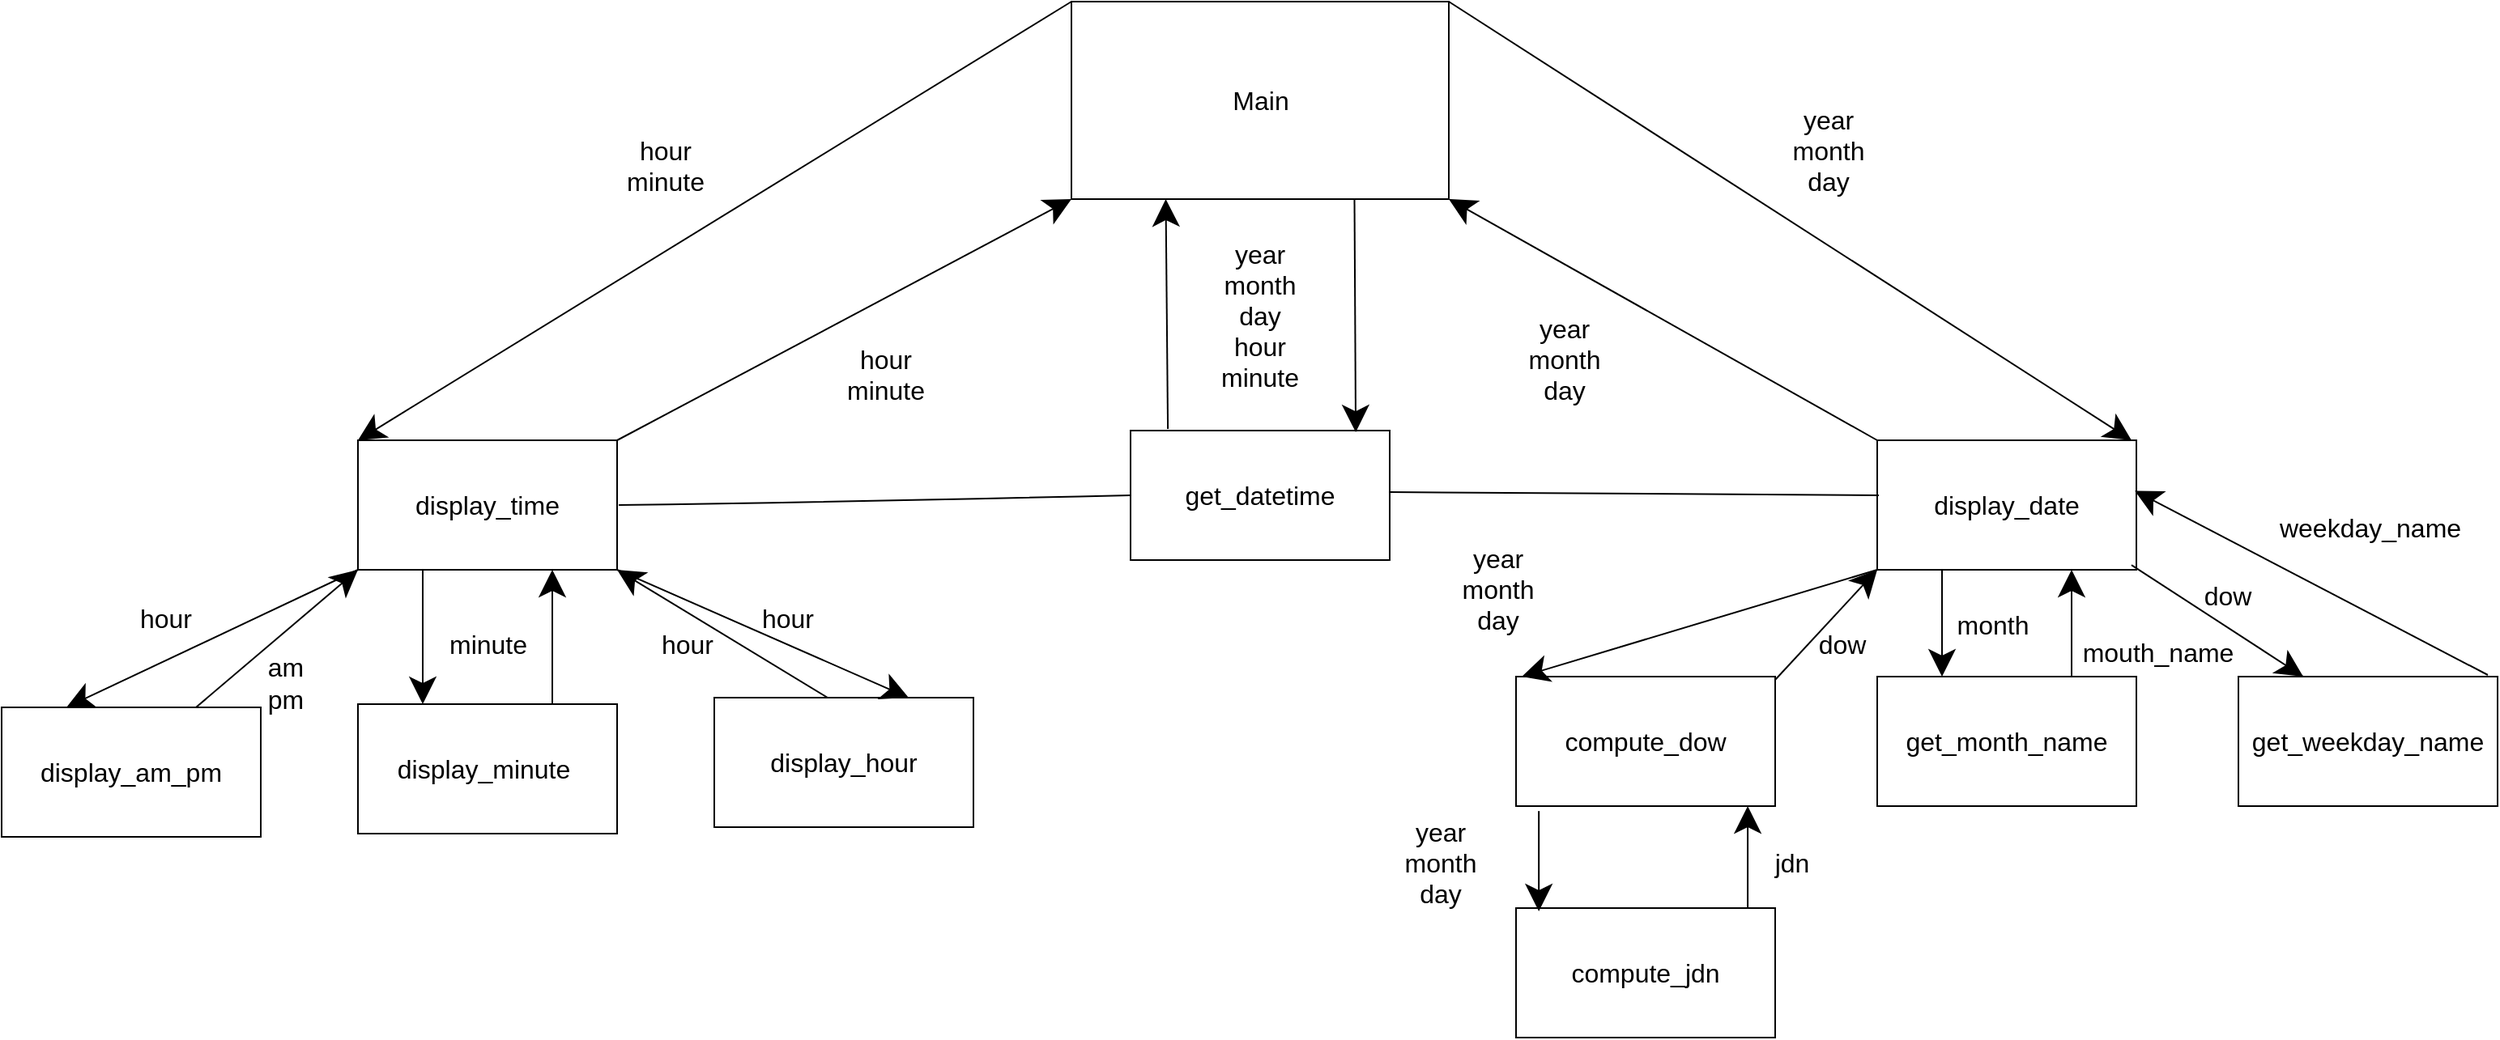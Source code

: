 <mxfile version="20.5.1" type="github">
  <diagram id="oOahcq4_Pp6_GOEeilTV" name="Page-1">
    <mxGraphModel dx="2009" dy="1089" grid="0" gridSize="10" guides="1" tooltips="1" connect="1" arrows="1" fold="1" page="0" pageScale="1" pageWidth="850" pageHeight="1100" math="0" shadow="0">
      <root>
        <mxCell id="0" />
        <mxCell id="1" parent="0" />
        <mxCell id="twSPOaEW0-we0ICEo5kl-1" value="get_datetime" style="rounded=0;whiteSpace=wrap;html=1;fontSize=16;" vertex="1" parent="1">
          <mxGeometry x="940" y="315" width="160" height="80" as="geometry" />
        </mxCell>
        <mxCell id="twSPOaEW0-we0ICEo5kl-2" value="compute_jdn" style="rounded=0;whiteSpace=wrap;html=1;fontSize=16;" vertex="1" parent="1">
          <mxGeometry x="1178" y="610" width="160" height="80" as="geometry" />
        </mxCell>
        <mxCell id="twSPOaEW0-we0ICEo5kl-3" value="compute_dow&lt;span style=&quot;caret-color: rgba(0, 0, 0, 0); color: rgba(0, 0, 0, 0); font-family: monospace; font-size: 0px; text-align: start;&quot;&gt;%3CmxGraphModel%3E%3Croot%3E%3CmxCell%20id%3D%220%22%2F%3E%3CmxCell%20id%3D%221%22%20parent%3D%220%22%2F%3E%3CmxCell%20id%3D%222%22%20value%3D%22get_datetime%22%20style%3D%22rounded%3D0%3BwhiteSpace%3Dwrap%3Bhtml%3D1%3BfontSize%3D16%3B%22%20vertex%3D%221%22%20parent%3D%221%22%3E%3CmxGeometry%20x%3D%22120%22%20y%3D%22239%22%20width%3D%22160%22%20height%3D%2280%22%20as%3D%22geometry%22%2F%3E%3C%2FmxCell%3E%3C%2Froot%3E%3C%2FmxGraphModel%3E&lt;/span&gt;" style="rounded=0;whiteSpace=wrap;html=1;fontSize=16;" vertex="1" parent="1">
          <mxGeometry x="1178" y="467" width="160" height="80" as="geometry" />
        </mxCell>
        <mxCell id="twSPOaEW0-we0ICEo5kl-4" value="get_month_name" style="rounded=0;whiteSpace=wrap;html=1;fontSize=16;" vertex="1" parent="1">
          <mxGeometry x="1401" y="467" width="160" height="80" as="geometry" />
        </mxCell>
        <mxCell id="twSPOaEW0-we0ICEo5kl-5" value="get_weekday_name" style="rounded=0;whiteSpace=wrap;html=1;fontSize=16;" vertex="1" parent="1">
          <mxGeometry x="1624" y="467" width="160" height="80" as="geometry" />
        </mxCell>
        <mxCell id="twSPOaEW0-we0ICEo5kl-6" value="display_date" style="rounded=0;whiteSpace=wrap;html=1;fontSize=16;" vertex="1" parent="1">
          <mxGeometry x="1401" y="321" width="160" height="80" as="geometry" />
        </mxCell>
        <mxCell id="twSPOaEW0-we0ICEo5kl-7" value="display_time" style="rounded=0;whiteSpace=wrap;html=1;fontSize=16;" vertex="1" parent="1">
          <mxGeometry x="463" y="321" width="160" height="80" as="geometry" />
        </mxCell>
        <mxCell id="twSPOaEW0-we0ICEo5kl-8" value="display_hour" style="rounded=0;whiteSpace=wrap;html=1;fontSize=16;" vertex="1" parent="1">
          <mxGeometry x="683" y="480" width="160" height="80" as="geometry" />
        </mxCell>
        <mxCell id="twSPOaEW0-we0ICEo5kl-9" value="display_minute&amp;nbsp;&lt;span style=&quot;caret-color: rgba(0, 0, 0, 0); color: rgba(0, 0, 0, 0); font-family: monospace; font-size: 0px; text-align: start;&quot;&gt;%3CmxGraphModel%3E%3Croot%3E%3CmxCell%20id%3D%220%22%2F%3E%3CmxCell%20id%3D%221%22%20parent%3D%220%22%2F%3E%3CmxCell%20id%3D%222%22%20value%3D%22display_hour%22%20style%3D%22rounded%3D0%3BwhiteSpace%3Dwrap%3Bhtml%3D1%3BfontSize%3D16%3B%22%20vertex%3D%221%22%20parent%3D%221%22%3E%3CmxGeometry%20x%3D%22328%22%20y%3D%22348%22%20width%3D%22160%22%20height%3D%2280%22%20as%3D%22geometry%22%2F%3E%3C%2FmxCell%3E%3C%2Froot%3E%3C%2FmxGraphModel%3E&lt;/span&gt;" style="rounded=0;whiteSpace=wrap;html=1;fontSize=16;" vertex="1" parent="1">
          <mxGeometry x="463" y="484" width="160" height="80" as="geometry" />
        </mxCell>
        <mxCell id="twSPOaEW0-we0ICEo5kl-10" value="display_am_pm" style="rounded=0;whiteSpace=wrap;html=1;fontSize=16;" vertex="1" parent="1">
          <mxGeometry x="243" y="486" width="160" height="80" as="geometry" />
        </mxCell>
        <mxCell id="twSPOaEW0-we0ICEo5kl-11" value="Main" style="rounded=0;whiteSpace=wrap;html=1;fontSize=16;" vertex="1" parent="1">
          <mxGeometry x="903.5" y="50" width="233" height="122" as="geometry" />
        </mxCell>
        <mxCell id="twSPOaEW0-we0ICEo5kl-15" value="" style="endArrow=none;html=1;rounded=0;fontSize=12;startSize=14;endSize=14;sourcePerimeterSpacing=8;targetPerimeterSpacing=8;curved=1;entryX=0;entryY=0.5;entryDx=0;entryDy=0;" edge="1" parent="1" target="twSPOaEW0-we0ICEo5kl-1">
          <mxGeometry width="50" height="50" relative="1" as="geometry">
            <mxPoint x="624" y="361" as="sourcePoint" />
            <mxPoint x="865" y="360" as="targetPoint" />
            <Array as="points">
              <mxPoint x="768" y="359" />
            </Array>
          </mxGeometry>
        </mxCell>
        <mxCell id="twSPOaEW0-we0ICEo5kl-16" value="" style="endArrow=none;html=1;rounded=0;fontSize=12;startSize=14;endSize=14;sourcePerimeterSpacing=8;targetPerimeterSpacing=8;curved=1;entryX=0.006;entryY=0.425;entryDx=0;entryDy=0;entryPerimeter=0;" edge="1" parent="1" target="twSPOaEW0-we0ICEo5kl-6">
          <mxGeometry width="50" height="50" relative="1" as="geometry">
            <mxPoint x="1100" y="353" as="sourcePoint" />
            <mxPoint x="1416" y="347" as="targetPoint" />
          </mxGeometry>
        </mxCell>
        <mxCell id="twSPOaEW0-we0ICEo5kl-17" value="" style="endArrow=classic;html=1;rounded=0;fontSize=12;startSize=14;endSize=14;sourcePerimeterSpacing=8;targetPerimeterSpacing=8;curved=1;entryX=0;entryY=1;entryDx=0;entryDy=0;exitX=0.75;exitY=0;exitDx=0;exitDy=0;" edge="1" parent="1" source="twSPOaEW0-we0ICEo5kl-10" target="twSPOaEW0-we0ICEo5kl-7">
          <mxGeometry width="50" height="50" relative="1" as="geometry">
            <mxPoint x="318" y="486" as="sourcePoint" />
            <mxPoint x="368" y="436" as="targetPoint" />
          </mxGeometry>
        </mxCell>
        <mxCell id="twSPOaEW0-we0ICEo5kl-18" value="" style="endArrow=classic;html=1;rounded=0;fontSize=12;startSize=14;endSize=14;sourcePerimeterSpacing=8;targetPerimeterSpacing=8;curved=1;entryX=0.75;entryY=1;entryDx=0;entryDy=0;exitX=0.75;exitY=0;exitDx=0;exitDy=0;" edge="1" parent="1" source="twSPOaEW0-we0ICEo5kl-9" target="twSPOaEW0-we0ICEo5kl-7">
          <mxGeometry width="50" height="50" relative="1" as="geometry">
            <mxPoint x="561" y="479" as="sourcePoint" />
            <mxPoint x="677" y="399" as="targetPoint" />
            <Array as="points" />
          </mxGeometry>
        </mxCell>
        <mxCell id="twSPOaEW0-we0ICEo5kl-19" value="" style="endArrow=classic;html=1;rounded=0;fontSize=12;startSize=14;endSize=14;sourcePerimeterSpacing=8;targetPerimeterSpacing=8;curved=1;entryX=1;entryY=1;entryDx=0;entryDy=0;" edge="1" parent="1" target="twSPOaEW0-we0ICEo5kl-7">
          <mxGeometry width="50" height="50" relative="1" as="geometry">
            <mxPoint x="753" y="480" as="sourcePoint" />
            <mxPoint x="898" y="395" as="targetPoint" />
          </mxGeometry>
        </mxCell>
        <mxCell id="twSPOaEW0-we0ICEo5kl-20" value="" style="endArrow=classic;html=1;rounded=0;fontSize=12;startSize=14;endSize=14;sourcePerimeterSpacing=8;targetPerimeterSpacing=8;curved=1;entryX=0;entryY=1;entryDx=0;entryDy=0;" edge="1" parent="1" target="twSPOaEW0-we0ICEo5kl-11">
          <mxGeometry width="50" height="50" relative="1" as="geometry">
            <mxPoint x="623" y="321" as="sourcePoint" />
            <mxPoint x="493" y="242" as="targetPoint" />
          </mxGeometry>
        </mxCell>
        <mxCell id="twSPOaEW0-we0ICEo5kl-21" value="" style="endArrow=classic;html=1;rounded=0;fontSize=12;startSize=14;endSize=14;sourcePerimeterSpacing=8;targetPerimeterSpacing=8;curved=1;entryX=1;entryY=1;entryDx=0;entryDy=0;" edge="1" parent="1" target="twSPOaEW0-we0ICEo5kl-11">
          <mxGeometry width="50" height="50" relative="1" as="geometry">
            <mxPoint x="1401" y="321" as="sourcePoint" />
            <mxPoint x="1681.5" y="172" as="targetPoint" />
          </mxGeometry>
        </mxCell>
        <mxCell id="twSPOaEW0-we0ICEo5kl-22" value="" style="endArrow=classic;html=1;rounded=0;fontSize=12;startSize=14;endSize=14;sourcePerimeterSpacing=8;targetPerimeterSpacing=8;curved=1;entryX=0;entryY=1;entryDx=0;entryDy=0;exitX=0.456;exitY=0;exitDx=0;exitDy=0;exitPerimeter=0;" edge="1" parent="1" target="twSPOaEW0-we0ICEo5kl-6">
          <mxGeometry width="50" height="50" relative="1" as="geometry">
            <mxPoint x="1338" y="469" as="sourcePoint" />
            <mxPoint x="1345.04" y="386" as="targetPoint" />
            <Array as="points" />
          </mxGeometry>
        </mxCell>
        <mxCell id="twSPOaEW0-we0ICEo5kl-23" value="" style="endArrow=classic;html=1;rounded=0;fontSize=12;startSize=14;endSize=14;sourcePerimeterSpacing=8;targetPerimeterSpacing=8;curved=1;entryX=0.088;entryY=0.025;entryDx=0;entryDy=0;exitX=0.088;exitY=1.038;exitDx=0;exitDy=0;entryPerimeter=0;exitPerimeter=0;" edge="1" parent="1" source="twSPOaEW0-we0ICEo5kl-3" target="twSPOaEW0-we0ICEo5kl-2">
          <mxGeometry width="50" height="50" relative="1" as="geometry">
            <mxPoint x="1321" y="595" as="sourcePoint" />
            <mxPoint x="1384" y="527" as="targetPoint" />
            <Array as="points" />
          </mxGeometry>
        </mxCell>
        <mxCell id="twSPOaEW0-we0ICEo5kl-24" value="" style="endArrow=classic;html=1;rounded=0;fontSize=12;startSize=14;endSize=14;sourcePerimeterSpacing=8;targetPerimeterSpacing=8;curved=1;entryX=0.75;entryY=1;entryDx=0;entryDy=0;exitX=0.75;exitY=0;exitDx=0;exitDy=0;" edge="1" parent="1" source="twSPOaEW0-we0ICEo5kl-4" target="twSPOaEW0-we0ICEo5kl-6">
          <mxGeometry width="50" height="50" relative="1" as="geometry">
            <mxPoint x="1521" y="460" as="sourcePoint" />
            <mxPoint x="1475" y="627" as="targetPoint" />
            <Array as="points" />
          </mxGeometry>
        </mxCell>
        <mxCell id="twSPOaEW0-we0ICEo5kl-25" value="" style="endArrow=classic;html=1;rounded=0;fontSize=12;startSize=14;endSize=14;sourcePerimeterSpacing=8;targetPerimeterSpacing=8;curved=1;entryX=0.25;entryY=0;entryDx=0;entryDy=0;exitX=0.25;exitY=0;exitDx=0;exitDy=0;" edge="1" parent="1" source="twSPOaEW0-we0ICEo5kl-5" target="twSPOaEW0-we0ICEo5kl-5">
          <mxGeometry width="50" height="50" relative="1" as="geometry">
            <mxPoint x="1561" y="338" as="sourcePoint" />
            <mxPoint x="1561" y="401" as="targetPoint" />
            <Array as="points">
              <mxPoint x="1458" y="333" />
            </Array>
          </mxGeometry>
        </mxCell>
        <mxCell id="twSPOaEW0-we0ICEo5kl-26" value="" style="endArrow=classic;html=1;rounded=0;fontSize=12;startSize=14;endSize=14;sourcePerimeterSpacing=8;targetPerimeterSpacing=8;curved=1;entryX=0.25;entryY=1;entryDx=0;entryDy=0;exitX=0.144;exitY=-0.012;exitDx=0;exitDy=0;exitPerimeter=0;" edge="1" parent="1" source="twSPOaEW0-we0ICEo5kl-1" target="twSPOaEW0-we0ICEo5kl-11">
          <mxGeometry width="50" height="50" relative="1" as="geometry">
            <mxPoint x="1006" y="318" as="sourcePoint" />
            <mxPoint x="1013.04" y="235" as="targetPoint" />
            <Array as="points" />
          </mxGeometry>
        </mxCell>
        <mxCell id="twSPOaEW0-we0ICEo5kl-27" value="" style="endArrow=classic;html=1;rounded=0;fontSize=12;startSize=14;endSize=14;sourcePerimeterSpacing=8;targetPerimeterSpacing=8;curved=1;exitX=0.75;exitY=1;exitDx=0;exitDy=0;entryX=0.869;entryY=0.013;entryDx=0;entryDy=0;entryPerimeter=0;" edge="1" parent="1" source="twSPOaEW0-we0ICEo5kl-11" target="twSPOaEW0-we0ICEo5kl-1">
          <mxGeometry width="50" height="50" relative="1" as="geometry">
            <mxPoint x="1038.29" y="315.0" as="sourcePoint" />
            <mxPoint x="986" y="271" as="targetPoint" />
            <Array as="points" />
          </mxGeometry>
        </mxCell>
        <mxCell id="twSPOaEW0-we0ICEo5kl-30" value="year&lt;br&gt;month&lt;br&gt;day&lt;br&gt;hour&lt;br&gt;minute" style="text;html=1;strokeColor=none;fillColor=none;align=center;verticalAlign=middle;whiteSpace=wrap;rounded=0;fontSize=16;" vertex="1" parent="1">
          <mxGeometry x="990" y="190" width="60" height="108" as="geometry" />
        </mxCell>
        <mxCell id="twSPOaEW0-we0ICEo5kl-31" value="" style="endArrow=classic;html=1;rounded=0;fontSize=12;startSize=14;endSize=14;sourcePerimeterSpacing=8;targetPerimeterSpacing=8;curved=1;entryX=0;entryY=0;entryDx=0;entryDy=0;exitX=0;exitY=0;exitDx=0;exitDy=0;" edge="1" parent="1" source="twSPOaEW0-we0ICEo5kl-11" target="twSPOaEW0-we0ICEo5kl-7">
          <mxGeometry width="50" height="50" relative="1" as="geometry">
            <mxPoint x="402.5" y="217" as="sourcePoint" />
            <mxPoint x="683" y="68" as="targetPoint" />
          </mxGeometry>
        </mxCell>
        <mxCell id="twSPOaEW0-we0ICEo5kl-33" value="&lt;br&gt;hour&lt;br&gt;minute" style="text;html=1;strokeColor=none;fillColor=none;align=center;verticalAlign=middle;whiteSpace=wrap;rounded=0;fontSize=16;rotation=0;" vertex="1" parent="1">
          <mxGeometry x="623" y="120" width="60" height="44" as="geometry" />
        </mxCell>
        <mxCell id="twSPOaEW0-we0ICEo5kl-34" value="" style="endArrow=classic;html=1;rounded=0;fontSize=12;startSize=14;endSize=14;sourcePerimeterSpacing=8;targetPerimeterSpacing=8;curved=1;exitX=1;exitY=0;exitDx=0;exitDy=0;" edge="1" parent="1" source="twSPOaEW0-we0ICEo5kl-11">
          <mxGeometry width="50" height="50" relative="1" as="geometry">
            <mxPoint x="1240" y="123" as="sourcePoint" />
            <mxPoint x="1558" y="321" as="targetPoint" />
          </mxGeometry>
        </mxCell>
        <mxCell id="twSPOaEW0-we0ICEo5kl-36" value="year&lt;br&gt;month&lt;br&gt;day" style="text;html=1;strokeColor=none;fillColor=none;align=center;verticalAlign=middle;whiteSpace=wrap;rounded=0;fontSize=16;" vertex="1" parent="1">
          <mxGeometry x="1341" y="88" width="60" height="108" as="geometry" />
        </mxCell>
        <mxCell id="twSPOaEW0-we0ICEo5kl-37" value="" style="endArrow=classic;html=1;rounded=0;fontSize=12;startSize=14;endSize=14;sourcePerimeterSpacing=8;targetPerimeterSpacing=8;curved=1;entryX=0.894;entryY=1;entryDx=0;entryDy=0;exitX=0.894;exitY=0;exitDx=0;exitDy=0;entryPerimeter=0;exitPerimeter=0;" edge="1" parent="1" source="twSPOaEW0-we0ICEo5kl-2" target="twSPOaEW0-we0ICEo5kl-3">
          <mxGeometry width="50" height="50" relative="1" as="geometry">
            <mxPoint x="1355" y="552" as="sourcePoint" />
            <mxPoint x="1355" y="613.96" as="targetPoint" />
            <Array as="points" />
          </mxGeometry>
        </mxCell>
        <mxCell id="twSPOaEW0-we0ICEo5kl-38" value="jdn" style="text;html=1;align=center;verticalAlign=middle;resizable=0;points=[];autosize=1;strokeColor=none;fillColor=none;fontSize=16;" vertex="1" parent="1">
          <mxGeometry x="1328" y="566" width="39" height="31" as="geometry" />
        </mxCell>
        <mxCell id="twSPOaEW0-we0ICEo5kl-39" value="year&lt;br&gt;month&lt;br&gt;day" style="text;html=1;align=center;verticalAlign=middle;resizable=0;points=[];autosize=1;strokeColor=none;fillColor=none;fontSize=16;" vertex="1" parent="1">
          <mxGeometry x="1100" y="547" width="62" height="69" as="geometry" />
        </mxCell>
        <mxCell id="twSPOaEW0-we0ICEo5kl-41" value="year&lt;br&gt;month&lt;br&gt;day" style="text;html=1;strokeColor=none;fillColor=none;align=center;verticalAlign=middle;whiteSpace=wrap;rounded=0;fontSize=16;" vertex="1" parent="1">
          <mxGeometry x="1136.5" y="359" width="60" height="108" as="geometry" />
        </mxCell>
        <mxCell id="twSPOaEW0-we0ICEo5kl-42" value="" style="endArrow=classic;html=1;rounded=0;fontSize=12;startSize=14;endSize=14;sourcePerimeterSpacing=8;targetPerimeterSpacing=8;curved=1;entryX=0.75;entryY=1;entryDx=0;entryDy=0;exitX=0;exitY=1;exitDx=0;exitDy=0;" edge="1" parent="1" source="twSPOaEW0-we0ICEo5kl-6" target="twSPOaEW0-we0ICEo5kl-41">
          <mxGeometry width="50" height="50" relative="1" as="geometry">
            <mxPoint x="1348" y="479" as="sourcePoint" />
            <mxPoint x="1411" y="411" as="targetPoint" />
            <Array as="points" />
          </mxGeometry>
        </mxCell>
        <mxCell id="twSPOaEW0-we0ICEo5kl-43" value="dow" style="text;html=1;align=center;verticalAlign=middle;resizable=0;points=[];autosize=1;strokeColor=none;fillColor=none;fontSize=16;" vertex="1" parent="1">
          <mxGeometry x="1355" y="431" width="47" height="31" as="geometry" />
        </mxCell>
        <mxCell id="twSPOaEW0-we0ICEo5kl-44" value="mouth_name" style="text;html=1;align=center;verticalAlign=middle;resizable=0;points=[];autosize=1;strokeColor=none;fillColor=none;fontSize=16;" vertex="1" parent="1">
          <mxGeometry x="1518" y="436" width="111" height="31" as="geometry" />
        </mxCell>
        <mxCell id="twSPOaEW0-we0ICEo5kl-45" value="" style="endArrow=classic;html=1;rounded=0;fontSize=12;startSize=14;endSize=14;sourcePerimeterSpacing=8;targetPerimeterSpacing=8;curved=1;entryX=0.25;entryY=0;entryDx=0;entryDy=0;exitX=0.25;exitY=1;exitDx=0;exitDy=0;" edge="1" parent="1" source="twSPOaEW0-we0ICEo5kl-6" target="twSPOaEW0-we0ICEo5kl-4">
          <mxGeometry width="50" height="50" relative="1" as="geometry">
            <mxPoint x="1531" y="477" as="sourcePoint" />
            <mxPoint x="1531" y="411" as="targetPoint" />
            <Array as="points" />
          </mxGeometry>
        </mxCell>
        <mxCell id="twSPOaEW0-we0ICEo5kl-46" value="month" style="text;html=1;align=center;verticalAlign=middle;resizable=0;points=[];autosize=1;strokeColor=none;fillColor=none;fontSize=16;" vertex="1" parent="1">
          <mxGeometry x="1441" y="419" width="62" height="31" as="geometry" />
        </mxCell>
        <mxCell id="twSPOaEW0-we0ICEo5kl-47" value="dow" style="text;html=1;align=center;verticalAlign=middle;resizable=0;points=[];autosize=1;strokeColor=none;fillColor=none;fontSize=16;" vertex="1" parent="1">
          <mxGeometry x="1593" y="401" width="47" height="31" as="geometry" />
        </mxCell>
        <mxCell id="twSPOaEW0-we0ICEo5kl-48" value="" style="endArrow=classic;html=1;rounded=0;fontSize=12;startSize=14;endSize=14;sourcePerimeterSpacing=8;targetPerimeterSpacing=8;curved=1;entryX=0.994;entryY=0.39;entryDx=0;entryDy=0;entryPerimeter=0;" edge="1" parent="1" target="twSPOaEW0-we0ICEo5kl-6">
          <mxGeometry width="50" height="50" relative="1" as="geometry">
            <mxPoint x="1778" y="466" as="sourcePoint" />
            <mxPoint x="1789.0" y="311" as="targetPoint" />
            <Array as="points" />
          </mxGeometry>
        </mxCell>
        <mxCell id="twSPOaEW0-we0ICEo5kl-49" value="weekday_name" style="text;html=1;align=center;verticalAlign=middle;resizable=0;points=[];autosize=1;strokeColor=none;fillColor=none;fontSize=16;" vertex="1" parent="1">
          <mxGeometry x="1640" y="359" width="130" height="31" as="geometry" />
        </mxCell>
        <mxCell id="twSPOaEW0-we0ICEo5kl-50" value="" style="endArrow=classic;html=1;rounded=0;fontSize=12;startSize=14;endSize=14;sourcePerimeterSpacing=8;targetPerimeterSpacing=8;curved=1;entryX=0.25;entryY=0;entryDx=0;entryDy=0;exitX=0.25;exitY=1;exitDx=0;exitDy=0;" edge="1" parent="1" source="twSPOaEW0-we0ICEo5kl-7" target="twSPOaEW0-we0ICEo5kl-9">
          <mxGeometry width="50" height="50" relative="1" as="geometry">
            <mxPoint x="518" y="527" as="sourcePoint" />
            <mxPoint x="518" y="444" as="targetPoint" />
            <Array as="points" />
          </mxGeometry>
        </mxCell>
        <mxCell id="twSPOaEW0-we0ICEo5kl-51" value="am&lt;br&gt;pm" style="text;html=1;align=center;verticalAlign=middle;resizable=0;points=[];autosize=1;strokeColor=none;fillColor=none;fontSize=16;" vertex="1" parent="1">
          <mxGeometry x="398" y="446" width="40" height="50" as="geometry" />
        </mxCell>
        <mxCell id="twSPOaEW0-we0ICEo5kl-52" value="hour" style="text;html=1;align=center;verticalAlign=middle;resizable=0;points=[];autosize=1;strokeColor=none;fillColor=none;fontSize=16;" vertex="1" parent="1">
          <mxGeometry x="319" y="415" width="50" height="31" as="geometry" />
        </mxCell>
        <mxCell id="twSPOaEW0-we0ICEo5kl-53" value="" style="endArrow=classic;html=1;rounded=0;fontSize=12;startSize=14;endSize=14;sourcePerimeterSpacing=8;targetPerimeterSpacing=8;curved=1;entryX=0.25;entryY=0;entryDx=0;entryDy=0;exitX=0;exitY=1;exitDx=0;exitDy=0;" edge="1" parent="1" source="twSPOaEW0-we0ICEo5kl-7" target="twSPOaEW0-we0ICEo5kl-10">
          <mxGeometry width="50" height="50" relative="1" as="geometry">
            <mxPoint x="268" y="397.5" as="sourcePoint" />
            <mxPoint x="368" y="312.5" as="targetPoint" />
          </mxGeometry>
        </mxCell>
        <mxCell id="twSPOaEW0-we0ICEo5kl-54" value="minute" style="text;html=1;align=center;verticalAlign=middle;resizable=0;points=[];autosize=1;strokeColor=none;fillColor=none;fontSize=16;" vertex="1" parent="1">
          <mxGeometry x="510" y="431" width="66" height="31" as="geometry" />
        </mxCell>
        <mxCell id="twSPOaEW0-we0ICEo5kl-55" value="" style="endArrow=classic;html=1;rounded=0;fontSize=12;startSize=14;endSize=14;sourcePerimeterSpacing=8;targetPerimeterSpacing=8;curved=1;entryX=0.75;entryY=0;entryDx=0;entryDy=0;exitX=1;exitY=1;exitDx=0;exitDy=0;" edge="1" parent="1" source="twSPOaEW0-we0ICEo5kl-7" target="twSPOaEW0-we0ICEo5kl-8">
          <mxGeometry width="50" height="50" relative="1" as="geometry">
            <mxPoint x="763" y="490" as="sourcePoint" />
            <mxPoint x="633" y="411" as="targetPoint" />
          </mxGeometry>
        </mxCell>
        <mxCell id="twSPOaEW0-we0ICEo5kl-56" value="hour" style="text;html=1;align=center;verticalAlign=middle;resizable=0;points=[];autosize=1;strokeColor=none;fillColor=none;fontSize=16;" vertex="1" parent="1">
          <mxGeometry x="703" y="415" width="50" height="31" as="geometry" />
        </mxCell>
        <mxCell id="twSPOaEW0-we0ICEo5kl-57" value="hour" style="text;html=1;align=center;verticalAlign=middle;resizable=0;points=[];autosize=1;strokeColor=none;fillColor=none;fontSize=16;" vertex="1" parent="1">
          <mxGeometry x="641" y="431" width="50" height="31" as="geometry" />
        </mxCell>
        <mxCell id="twSPOaEW0-we0ICEo5kl-58" value="year&lt;br&gt;month&lt;br&gt;day" style="text;html=1;strokeColor=none;fillColor=none;align=center;verticalAlign=middle;whiteSpace=wrap;rounded=0;fontSize=16;" vertex="1" parent="1">
          <mxGeometry x="1178" y="217" width="60" height="108" as="geometry" />
        </mxCell>
        <mxCell id="twSPOaEW0-we0ICEo5kl-59" value="&lt;br&gt;hour&lt;br&gt;minute" style="text;html=1;strokeColor=none;fillColor=none;align=center;verticalAlign=middle;whiteSpace=wrap;rounded=0;fontSize=16;rotation=0;" vertex="1" parent="1">
          <mxGeometry x="759" y="249" width="60" height="44" as="geometry" />
        </mxCell>
      </root>
    </mxGraphModel>
  </diagram>
</mxfile>
